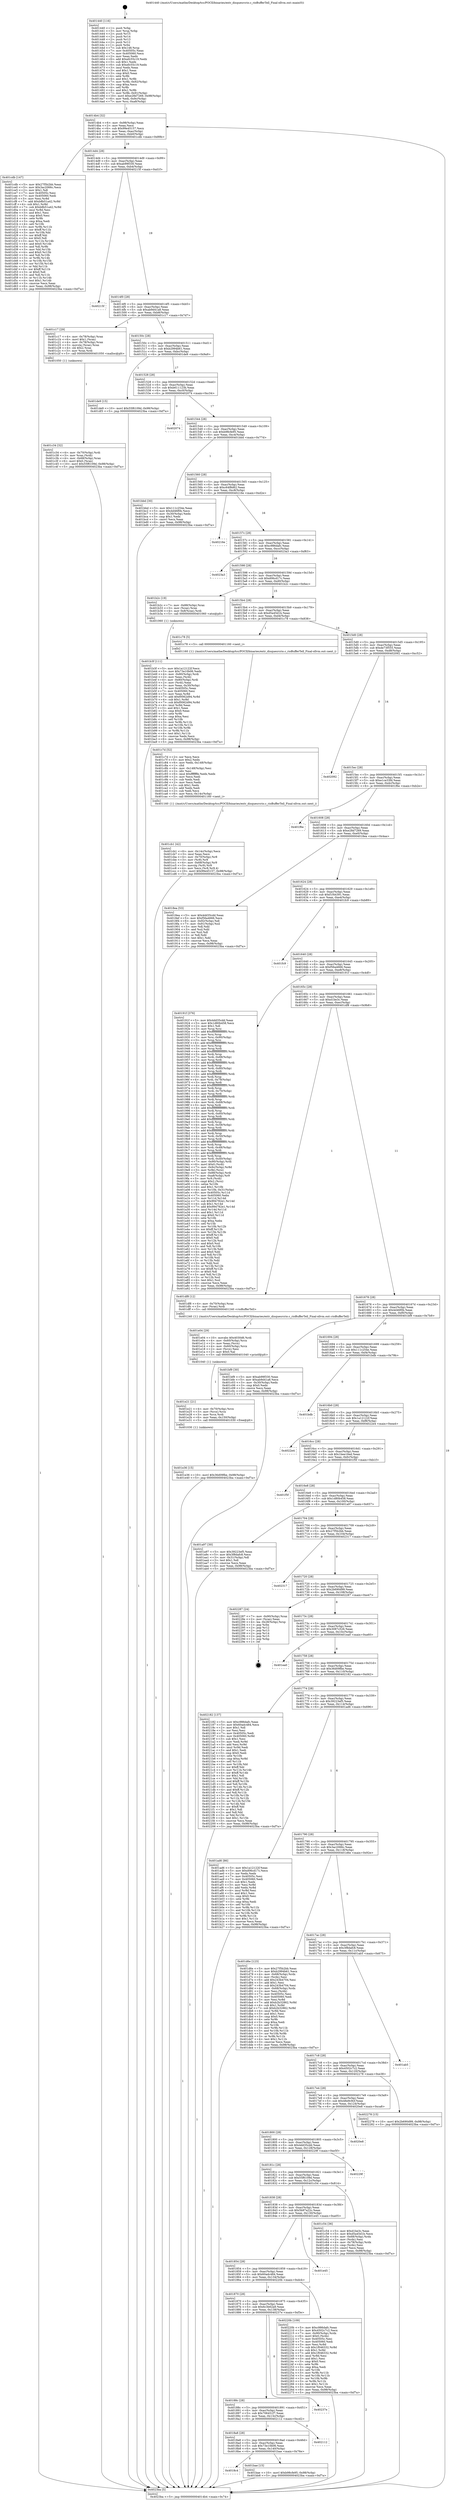 digraph "0x401440" {
  label = "0x401440 (/mnt/c/Users/mathe/Desktop/tcc/POCII/binaries/extr_disquesrcrio.c_rioBufferTell_Final-ollvm.out::main(0))"
  labelloc = "t"
  node[shape=record]

  Entry [label="",width=0.3,height=0.3,shape=circle,fillcolor=black,style=filled]
  "0x4014b4" [label="{
     0x4014b4 [32]\l
     | [instrs]\l
     &nbsp;&nbsp;0x4014b4 \<+6\>: mov -0x98(%rbp),%eax\l
     &nbsp;&nbsp;0x4014ba \<+2\>: mov %eax,%ecx\l
     &nbsp;&nbsp;0x4014bc \<+6\>: sub $0x99e45157,%ecx\l
     &nbsp;&nbsp;0x4014c2 \<+6\>: mov %eax,-0xac(%rbp)\l
     &nbsp;&nbsp;0x4014c8 \<+6\>: mov %ecx,-0xb0(%rbp)\l
     &nbsp;&nbsp;0x4014ce \<+6\>: je 0000000000401cdb \<main+0x89b\>\l
  }"]
  "0x401cdb" [label="{
     0x401cdb [147]\l
     | [instrs]\l
     &nbsp;&nbsp;0x401cdb \<+5\>: mov $0x27f5b2bb,%eax\l
     &nbsp;&nbsp;0x401ce0 \<+5\>: mov $0x3ac2066c,%ecx\l
     &nbsp;&nbsp;0x401ce5 \<+2\>: mov $0x1,%dl\l
     &nbsp;&nbsp;0x401ce7 \<+7\>: mov 0x40505c,%esi\l
     &nbsp;&nbsp;0x401cee \<+7\>: mov 0x405060,%edi\l
     &nbsp;&nbsp;0x401cf5 \<+3\>: mov %esi,%r8d\l
     &nbsp;&nbsp;0x401cf8 \<+7\>: add $0xb8b51a42,%r8d\l
     &nbsp;&nbsp;0x401cff \<+4\>: sub $0x1,%r8d\l
     &nbsp;&nbsp;0x401d03 \<+7\>: sub $0xb8b51a42,%r8d\l
     &nbsp;&nbsp;0x401d0a \<+4\>: imul %r8d,%esi\l
     &nbsp;&nbsp;0x401d0e \<+3\>: and $0x1,%esi\l
     &nbsp;&nbsp;0x401d11 \<+3\>: cmp $0x0,%esi\l
     &nbsp;&nbsp;0x401d14 \<+4\>: sete %r9b\l
     &nbsp;&nbsp;0x401d18 \<+3\>: cmp $0xa,%edi\l
     &nbsp;&nbsp;0x401d1b \<+4\>: setl %r10b\l
     &nbsp;&nbsp;0x401d1f \<+3\>: mov %r9b,%r11b\l
     &nbsp;&nbsp;0x401d22 \<+4\>: xor $0xff,%r11b\l
     &nbsp;&nbsp;0x401d26 \<+3\>: mov %r10b,%bl\l
     &nbsp;&nbsp;0x401d29 \<+3\>: xor $0xff,%bl\l
     &nbsp;&nbsp;0x401d2c \<+3\>: xor $0x0,%dl\l
     &nbsp;&nbsp;0x401d2f \<+3\>: mov %r11b,%r14b\l
     &nbsp;&nbsp;0x401d32 \<+4\>: and $0x0,%r14b\l
     &nbsp;&nbsp;0x401d36 \<+3\>: and %dl,%r9b\l
     &nbsp;&nbsp;0x401d39 \<+3\>: mov %bl,%r15b\l
     &nbsp;&nbsp;0x401d3c \<+4\>: and $0x0,%r15b\l
     &nbsp;&nbsp;0x401d40 \<+3\>: and %dl,%r10b\l
     &nbsp;&nbsp;0x401d43 \<+3\>: or %r9b,%r14b\l
     &nbsp;&nbsp;0x401d46 \<+3\>: or %r10b,%r15b\l
     &nbsp;&nbsp;0x401d49 \<+3\>: xor %r15b,%r14b\l
     &nbsp;&nbsp;0x401d4c \<+3\>: or %bl,%r11b\l
     &nbsp;&nbsp;0x401d4f \<+4\>: xor $0xff,%r11b\l
     &nbsp;&nbsp;0x401d53 \<+3\>: or $0x0,%dl\l
     &nbsp;&nbsp;0x401d56 \<+3\>: and %dl,%r11b\l
     &nbsp;&nbsp;0x401d59 \<+3\>: or %r11b,%r14b\l
     &nbsp;&nbsp;0x401d5c \<+4\>: test $0x1,%r14b\l
     &nbsp;&nbsp;0x401d60 \<+3\>: cmovne %ecx,%eax\l
     &nbsp;&nbsp;0x401d63 \<+6\>: mov %eax,-0x98(%rbp)\l
     &nbsp;&nbsp;0x401d69 \<+5\>: jmp 00000000004023ba \<main+0xf7a\>\l
  }"]
  "0x4014d4" [label="{
     0x4014d4 [28]\l
     | [instrs]\l
     &nbsp;&nbsp;0x4014d4 \<+5\>: jmp 00000000004014d9 \<main+0x99\>\l
     &nbsp;&nbsp;0x4014d9 \<+6\>: mov -0xac(%rbp),%eax\l
     &nbsp;&nbsp;0x4014df \<+5\>: sub $0xab99f330,%eax\l
     &nbsp;&nbsp;0x4014e4 \<+6\>: mov %eax,-0xb4(%rbp)\l
     &nbsp;&nbsp;0x4014ea \<+6\>: je 000000000040215f \<main+0xd1f\>\l
  }"]
  Exit [label="",width=0.3,height=0.3,shape=circle,fillcolor=black,style=filled,peripheries=2]
  "0x40215f" [label="{
     0x40215f\l
  }", style=dashed]
  "0x4014f0" [label="{
     0x4014f0 [28]\l
     | [instrs]\l
     &nbsp;&nbsp;0x4014f0 \<+5\>: jmp 00000000004014f5 \<main+0xb5\>\l
     &nbsp;&nbsp;0x4014f5 \<+6\>: mov -0xac(%rbp),%eax\l
     &nbsp;&nbsp;0x4014fb \<+5\>: sub $0xab9d41a8,%eax\l
     &nbsp;&nbsp;0x401500 \<+6\>: mov %eax,-0xb8(%rbp)\l
     &nbsp;&nbsp;0x401506 \<+6\>: je 0000000000401c17 \<main+0x7d7\>\l
  }"]
  "0x401e36" [label="{
     0x401e36 [15]\l
     | [instrs]\l
     &nbsp;&nbsp;0x401e36 \<+10\>: movl $0x36d09fbe,-0x98(%rbp)\l
     &nbsp;&nbsp;0x401e40 \<+5\>: jmp 00000000004023ba \<main+0xf7a\>\l
  }"]
  "0x401c17" [label="{
     0x401c17 [29]\l
     | [instrs]\l
     &nbsp;&nbsp;0x401c17 \<+4\>: mov -0x78(%rbp),%rax\l
     &nbsp;&nbsp;0x401c1b \<+6\>: movl $0x1,(%rax)\l
     &nbsp;&nbsp;0x401c21 \<+4\>: mov -0x78(%rbp),%rax\l
     &nbsp;&nbsp;0x401c25 \<+3\>: movslq (%rax),%rax\l
     &nbsp;&nbsp;0x401c28 \<+4\>: shl $0x2,%rax\l
     &nbsp;&nbsp;0x401c2c \<+3\>: mov %rax,%rdi\l
     &nbsp;&nbsp;0x401c2f \<+5\>: call 0000000000401050 \<malloc@plt\>\l
     | [calls]\l
     &nbsp;&nbsp;0x401050 \{1\} (unknown)\l
  }"]
  "0x40150c" [label="{
     0x40150c [28]\l
     | [instrs]\l
     &nbsp;&nbsp;0x40150c \<+5\>: jmp 0000000000401511 \<main+0xd1\>\l
     &nbsp;&nbsp;0x401511 \<+6\>: mov -0xac(%rbp),%eax\l
     &nbsp;&nbsp;0x401517 \<+5\>: sub $0xb2994b61,%eax\l
     &nbsp;&nbsp;0x40151c \<+6\>: mov %eax,-0xbc(%rbp)\l
     &nbsp;&nbsp;0x401522 \<+6\>: je 0000000000401de9 \<main+0x9a9\>\l
  }"]
  "0x401e21" [label="{
     0x401e21 [21]\l
     | [instrs]\l
     &nbsp;&nbsp;0x401e21 \<+4\>: mov -0x70(%rbp),%rcx\l
     &nbsp;&nbsp;0x401e25 \<+3\>: mov (%rcx),%rcx\l
     &nbsp;&nbsp;0x401e28 \<+3\>: mov %rcx,%rdi\l
     &nbsp;&nbsp;0x401e2b \<+6\>: mov %eax,-0x150(%rbp)\l
     &nbsp;&nbsp;0x401e31 \<+5\>: call 0000000000401030 \<free@plt\>\l
     | [calls]\l
     &nbsp;&nbsp;0x401030 \{1\} (unknown)\l
  }"]
  "0x401de9" [label="{
     0x401de9 [15]\l
     | [instrs]\l
     &nbsp;&nbsp;0x401de9 \<+10\>: movl $0x55f6109d,-0x98(%rbp)\l
     &nbsp;&nbsp;0x401df3 \<+5\>: jmp 00000000004023ba \<main+0xf7a\>\l
  }"]
  "0x401528" [label="{
     0x401528 [28]\l
     | [instrs]\l
     &nbsp;&nbsp;0x401528 \<+5\>: jmp 000000000040152d \<main+0xed\>\l
     &nbsp;&nbsp;0x40152d \<+6\>: mov -0xac(%rbp),%eax\l
     &nbsp;&nbsp;0x401533 \<+5\>: sub $0xb611123b,%eax\l
     &nbsp;&nbsp;0x401538 \<+6\>: mov %eax,-0xc0(%rbp)\l
     &nbsp;&nbsp;0x40153e \<+6\>: je 0000000000402074 \<main+0xc34\>\l
  }"]
  "0x401e04" [label="{
     0x401e04 [29]\l
     | [instrs]\l
     &nbsp;&nbsp;0x401e04 \<+10\>: movabs $0x4030d6,%rdi\l
     &nbsp;&nbsp;0x401e0e \<+4\>: mov -0x60(%rbp),%rcx\l
     &nbsp;&nbsp;0x401e12 \<+2\>: mov %eax,(%rcx)\l
     &nbsp;&nbsp;0x401e14 \<+4\>: mov -0x60(%rbp),%rcx\l
     &nbsp;&nbsp;0x401e18 \<+2\>: mov (%rcx),%esi\l
     &nbsp;&nbsp;0x401e1a \<+2\>: mov $0x0,%al\l
     &nbsp;&nbsp;0x401e1c \<+5\>: call 0000000000401040 \<printf@plt\>\l
     | [calls]\l
     &nbsp;&nbsp;0x401040 \{1\} (unknown)\l
  }"]
  "0x402074" [label="{
     0x402074\l
  }", style=dashed]
  "0x401544" [label="{
     0x401544 [28]\l
     | [instrs]\l
     &nbsp;&nbsp;0x401544 \<+5\>: jmp 0000000000401549 \<main+0x109\>\l
     &nbsp;&nbsp;0x401549 \<+6\>: mov -0xac(%rbp),%eax\l
     &nbsp;&nbsp;0x40154f \<+5\>: sub $0xb98cfe95,%eax\l
     &nbsp;&nbsp;0x401554 \<+6\>: mov %eax,-0xc4(%rbp)\l
     &nbsp;&nbsp;0x40155a \<+6\>: je 0000000000401bbd \<main+0x77d\>\l
  }"]
  "0x401cb1" [label="{
     0x401cb1 [42]\l
     | [instrs]\l
     &nbsp;&nbsp;0x401cb1 \<+6\>: mov -0x14c(%rbp),%ecx\l
     &nbsp;&nbsp;0x401cb7 \<+3\>: imul %eax,%ecx\l
     &nbsp;&nbsp;0x401cba \<+4\>: mov -0x70(%rbp),%r8\l
     &nbsp;&nbsp;0x401cbe \<+3\>: mov (%r8),%r8\l
     &nbsp;&nbsp;0x401cc1 \<+4\>: mov -0x68(%rbp),%r9\l
     &nbsp;&nbsp;0x401cc5 \<+3\>: movslq (%r9),%r9\l
     &nbsp;&nbsp;0x401cc8 \<+4\>: mov %ecx,(%r8,%r9,4)\l
     &nbsp;&nbsp;0x401ccc \<+10\>: movl $0x99e45157,-0x98(%rbp)\l
     &nbsp;&nbsp;0x401cd6 \<+5\>: jmp 00000000004023ba \<main+0xf7a\>\l
  }"]
  "0x401bbd" [label="{
     0x401bbd [30]\l
     | [instrs]\l
     &nbsp;&nbsp;0x401bbd \<+5\>: mov $0x111c254e,%eax\l
     &nbsp;&nbsp;0x401bc2 \<+5\>: mov $0x4d46f0b,%ecx\l
     &nbsp;&nbsp;0x401bc7 \<+3\>: mov -0x30(%rbp),%edx\l
     &nbsp;&nbsp;0x401bca \<+3\>: cmp $0x1,%edx\l
     &nbsp;&nbsp;0x401bcd \<+3\>: cmovl %ecx,%eax\l
     &nbsp;&nbsp;0x401bd0 \<+6\>: mov %eax,-0x98(%rbp)\l
     &nbsp;&nbsp;0x401bd6 \<+5\>: jmp 00000000004023ba \<main+0xf7a\>\l
  }"]
  "0x401560" [label="{
     0x401560 [28]\l
     | [instrs]\l
     &nbsp;&nbsp;0x401560 \<+5\>: jmp 0000000000401565 \<main+0x125\>\l
     &nbsp;&nbsp;0x401565 \<+6\>: mov -0xac(%rbp),%eax\l
     &nbsp;&nbsp;0x40156b \<+5\>: sub $0xc64f8d62,%eax\l
     &nbsp;&nbsp;0x401570 \<+6\>: mov %eax,-0xc8(%rbp)\l
     &nbsp;&nbsp;0x401576 \<+6\>: je 000000000040216e \<main+0xd2e\>\l
  }"]
  "0x401c7d" [label="{
     0x401c7d [52]\l
     | [instrs]\l
     &nbsp;&nbsp;0x401c7d \<+2\>: xor %ecx,%ecx\l
     &nbsp;&nbsp;0x401c7f \<+5\>: mov $0x2,%edx\l
     &nbsp;&nbsp;0x401c84 \<+6\>: mov %edx,-0x148(%rbp)\l
     &nbsp;&nbsp;0x401c8a \<+1\>: cltd\l
     &nbsp;&nbsp;0x401c8b \<+6\>: mov -0x148(%rbp),%esi\l
     &nbsp;&nbsp;0x401c91 \<+2\>: idiv %esi\l
     &nbsp;&nbsp;0x401c93 \<+6\>: imul $0xfffffffe,%edx,%edx\l
     &nbsp;&nbsp;0x401c99 \<+2\>: mov %ecx,%edi\l
     &nbsp;&nbsp;0x401c9b \<+2\>: sub %edx,%edi\l
     &nbsp;&nbsp;0x401c9d \<+2\>: mov %ecx,%edx\l
     &nbsp;&nbsp;0x401c9f \<+3\>: sub $0x1,%edx\l
     &nbsp;&nbsp;0x401ca2 \<+2\>: add %edx,%edi\l
     &nbsp;&nbsp;0x401ca4 \<+2\>: sub %edi,%ecx\l
     &nbsp;&nbsp;0x401ca6 \<+6\>: mov %ecx,-0x14c(%rbp)\l
     &nbsp;&nbsp;0x401cac \<+5\>: call 0000000000401160 \<next_i\>\l
     | [calls]\l
     &nbsp;&nbsp;0x401160 \{1\} (/mnt/c/Users/mathe/Desktop/tcc/POCII/binaries/extr_disquesrcrio.c_rioBufferTell_Final-ollvm.out::next_i)\l
  }"]
  "0x40216e" [label="{
     0x40216e\l
  }", style=dashed]
  "0x40157c" [label="{
     0x40157c [28]\l
     | [instrs]\l
     &nbsp;&nbsp;0x40157c \<+5\>: jmp 0000000000401581 \<main+0x141\>\l
     &nbsp;&nbsp;0x401581 \<+6\>: mov -0xac(%rbp),%eax\l
     &nbsp;&nbsp;0x401587 \<+5\>: sub $0xc986dafc,%eax\l
     &nbsp;&nbsp;0x40158c \<+6\>: mov %eax,-0xcc(%rbp)\l
     &nbsp;&nbsp;0x401592 \<+6\>: je 00000000004023a3 \<main+0xf63\>\l
  }"]
  "0x401c34" [label="{
     0x401c34 [32]\l
     | [instrs]\l
     &nbsp;&nbsp;0x401c34 \<+4\>: mov -0x70(%rbp),%rdi\l
     &nbsp;&nbsp;0x401c38 \<+3\>: mov %rax,(%rdi)\l
     &nbsp;&nbsp;0x401c3b \<+4\>: mov -0x68(%rbp),%rax\l
     &nbsp;&nbsp;0x401c3f \<+6\>: movl $0x0,(%rax)\l
     &nbsp;&nbsp;0x401c45 \<+10\>: movl $0x55f6109d,-0x98(%rbp)\l
     &nbsp;&nbsp;0x401c4f \<+5\>: jmp 00000000004023ba \<main+0xf7a\>\l
  }"]
  "0x4023a3" [label="{
     0x4023a3\l
  }", style=dashed]
  "0x401598" [label="{
     0x401598 [28]\l
     | [instrs]\l
     &nbsp;&nbsp;0x401598 \<+5\>: jmp 000000000040159d \<main+0x15d\>\l
     &nbsp;&nbsp;0x40159d \<+6\>: mov -0xac(%rbp),%eax\l
     &nbsp;&nbsp;0x4015a3 \<+5\>: sub $0xd06cd17c,%eax\l
     &nbsp;&nbsp;0x4015a8 \<+6\>: mov %eax,-0xd0(%rbp)\l
     &nbsp;&nbsp;0x4015ae \<+6\>: je 0000000000401b2c \<main+0x6ec\>\l
  }"]
  "0x4018c4" [label="{
     0x4018c4\l
  }", style=dashed]
  "0x401b2c" [label="{
     0x401b2c [19]\l
     | [instrs]\l
     &nbsp;&nbsp;0x401b2c \<+7\>: mov -0x88(%rbp),%rax\l
     &nbsp;&nbsp;0x401b33 \<+3\>: mov (%rax),%rax\l
     &nbsp;&nbsp;0x401b36 \<+4\>: mov 0x8(%rax),%rdi\l
     &nbsp;&nbsp;0x401b3a \<+5\>: call 0000000000401060 \<atoi@plt\>\l
     | [calls]\l
     &nbsp;&nbsp;0x401060 \{1\} (unknown)\l
  }"]
  "0x4015b4" [label="{
     0x4015b4 [28]\l
     | [instrs]\l
     &nbsp;&nbsp;0x4015b4 \<+5\>: jmp 00000000004015b9 \<main+0x179\>\l
     &nbsp;&nbsp;0x4015b9 \<+6\>: mov -0xac(%rbp),%eax\l
     &nbsp;&nbsp;0x4015bf \<+5\>: sub $0xd5a45d1b,%eax\l
     &nbsp;&nbsp;0x4015c4 \<+6\>: mov %eax,-0xd4(%rbp)\l
     &nbsp;&nbsp;0x4015ca \<+6\>: je 0000000000401c78 \<main+0x838\>\l
  }"]
  "0x401bae" [label="{
     0x401bae [15]\l
     | [instrs]\l
     &nbsp;&nbsp;0x401bae \<+10\>: movl $0xb98cfe95,-0x98(%rbp)\l
     &nbsp;&nbsp;0x401bb8 \<+5\>: jmp 00000000004023ba \<main+0xf7a\>\l
  }"]
  "0x401c78" [label="{
     0x401c78 [5]\l
     | [instrs]\l
     &nbsp;&nbsp;0x401c78 \<+5\>: call 0000000000401160 \<next_i\>\l
     | [calls]\l
     &nbsp;&nbsp;0x401160 \{1\} (/mnt/c/Users/mathe/Desktop/tcc/POCII/binaries/extr_disquesrcrio.c_rioBufferTell_Final-ollvm.out::next_i)\l
  }"]
  "0x4015d0" [label="{
     0x4015d0 [28]\l
     | [instrs]\l
     &nbsp;&nbsp;0x4015d0 \<+5\>: jmp 00000000004015d5 \<main+0x195\>\l
     &nbsp;&nbsp;0x4015d5 \<+6\>: mov -0xac(%rbp),%eax\l
     &nbsp;&nbsp;0x4015db \<+5\>: sub $0xde73f555,%eax\l
     &nbsp;&nbsp;0x4015e0 \<+6\>: mov %eax,-0xd8(%rbp)\l
     &nbsp;&nbsp;0x4015e6 \<+6\>: je 0000000000402092 \<main+0xc52\>\l
  }"]
  "0x4018a8" [label="{
     0x4018a8 [28]\l
     | [instrs]\l
     &nbsp;&nbsp;0x4018a8 \<+5\>: jmp 00000000004018ad \<main+0x46d\>\l
     &nbsp;&nbsp;0x4018ad \<+6\>: mov -0xac(%rbp),%eax\l
     &nbsp;&nbsp;0x4018b3 \<+5\>: sub $0x73e10b06,%eax\l
     &nbsp;&nbsp;0x4018b8 \<+6\>: mov %eax,-0x140(%rbp)\l
     &nbsp;&nbsp;0x4018be \<+6\>: je 0000000000401bae \<main+0x76e\>\l
  }"]
  "0x402092" [label="{
     0x402092\l
  }", style=dashed]
  "0x4015ec" [label="{
     0x4015ec [28]\l
     | [instrs]\l
     &nbsp;&nbsp;0x4015ec \<+5\>: jmp 00000000004015f1 \<main+0x1b1\>\l
     &nbsp;&nbsp;0x4015f1 \<+6\>: mov -0xac(%rbp),%eax\l
     &nbsp;&nbsp;0x4015f7 \<+5\>: sub $0xe1ce33fd,%eax\l
     &nbsp;&nbsp;0x4015fc \<+6\>: mov %eax,-0xdc(%rbp)\l
     &nbsp;&nbsp;0x401602 \<+6\>: je 0000000000401f6e \<main+0xb2e\>\l
  }"]
  "0x402112" [label="{
     0x402112\l
  }", style=dashed]
  "0x401f6e" [label="{
     0x401f6e\l
  }", style=dashed]
  "0x401608" [label="{
     0x401608 [28]\l
     | [instrs]\l
     &nbsp;&nbsp;0x401608 \<+5\>: jmp 000000000040160d \<main+0x1cd\>\l
     &nbsp;&nbsp;0x40160d \<+6\>: mov -0xac(%rbp),%eax\l
     &nbsp;&nbsp;0x401613 \<+5\>: sub $0xe28d7269,%eax\l
     &nbsp;&nbsp;0x401618 \<+6\>: mov %eax,-0xe0(%rbp)\l
     &nbsp;&nbsp;0x40161e \<+6\>: je 00000000004018ea \<main+0x4aa\>\l
  }"]
  "0x40188c" [label="{
     0x40188c [28]\l
     | [instrs]\l
     &nbsp;&nbsp;0x40188c \<+5\>: jmp 0000000000401891 \<main+0x451\>\l
     &nbsp;&nbsp;0x401891 \<+6\>: mov -0xac(%rbp),%eax\l
     &nbsp;&nbsp;0x401897 \<+5\>: sub $0x706451f7,%eax\l
     &nbsp;&nbsp;0x40189c \<+6\>: mov %eax,-0x13c(%rbp)\l
     &nbsp;&nbsp;0x4018a2 \<+6\>: je 0000000000402112 \<main+0xcd2\>\l
  }"]
  "0x4018ea" [label="{
     0x4018ea [53]\l
     | [instrs]\l
     &nbsp;&nbsp;0x4018ea \<+5\>: mov $0x4dd35cdd,%eax\l
     &nbsp;&nbsp;0x4018ef \<+5\>: mov $0xf56a4666,%ecx\l
     &nbsp;&nbsp;0x4018f4 \<+6\>: mov -0x92(%rbp),%dl\l
     &nbsp;&nbsp;0x4018fa \<+7\>: mov -0x91(%rbp),%sil\l
     &nbsp;&nbsp;0x401901 \<+3\>: mov %dl,%dil\l
     &nbsp;&nbsp;0x401904 \<+3\>: and %sil,%dil\l
     &nbsp;&nbsp;0x401907 \<+3\>: xor %sil,%dl\l
     &nbsp;&nbsp;0x40190a \<+3\>: or %dl,%dil\l
     &nbsp;&nbsp;0x40190d \<+4\>: test $0x1,%dil\l
     &nbsp;&nbsp;0x401911 \<+3\>: cmovne %ecx,%eax\l
     &nbsp;&nbsp;0x401914 \<+6\>: mov %eax,-0x98(%rbp)\l
     &nbsp;&nbsp;0x40191a \<+5\>: jmp 00000000004023ba \<main+0xf7a\>\l
  }"]
  "0x401624" [label="{
     0x401624 [28]\l
     | [instrs]\l
     &nbsp;&nbsp;0x401624 \<+5\>: jmp 0000000000401629 \<main+0x1e9\>\l
     &nbsp;&nbsp;0x401629 \<+6\>: mov -0xac(%rbp),%eax\l
     &nbsp;&nbsp;0x40162f \<+5\>: sub $0xf1f44391,%eax\l
     &nbsp;&nbsp;0x401634 \<+6\>: mov %eax,-0xe4(%rbp)\l
     &nbsp;&nbsp;0x40163a \<+6\>: je 0000000000401fc9 \<main+0xb89\>\l
  }"]
  "0x4023ba" [label="{
     0x4023ba [5]\l
     | [instrs]\l
     &nbsp;&nbsp;0x4023ba \<+5\>: jmp 00000000004014b4 \<main+0x74\>\l
  }"]
  "0x401440" [label="{
     0x401440 [116]\l
     | [instrs]\l
     &nbsp;&nbsp;0x401440 \<+1\>: push %rbp\l
     &nbsp;&nbsp;0x401441 \<+3\>: mov %rsp,%rbp\l
     &nbsp;&nbsp;0x401444 \<+2\>: push %r15\l
     &nbsp;&nbsp;0x401446 \<+2\>: push %r14\l
     &nbsp;&nbsp;0x401448 \<+2\>: push %r13\l
     &nbsp;&nbsp;0x40144a \<+2\>: push %r12\l
     &nbsp;&nbsp;0x40144c \<+1\>: push %rbx\l
     &nbsp;&nbsp;0x40144d \<+7\>: sub $0x148,%rsp\l
     &nbsp;&nbsp;0x401454 \<+7\>: mov 0x40505c,%eax\l
     &nbsp;&nbsp;0x40145b \<+7\>: mov 0x405060,%ecx\l
     &nbsp;&nbsp;0x401462 \<+2\>: mov %eax,%edx\l
     &nbsp;&nbsp;0x401464 \<+6\>: add $0xefc55c19,%edx\l
     &nbsp;&nbsp;0x40146a \<+3\>: sub $0x1,%edx\l
     &nbsp;&nbsp;0x40146d \<+6\>: sub $0xefc55c19,%edx\l
     &nbsp;&nbsp;0x401473 \<+3\>: imul %edx,%eax\l
     &nbsp;&nbsp;0x401476 \<+3\>: and $0x1,%eax\l
     &nbsp;&nbsp;0x401479 \<+3\>: cmp $0x0,%eax\l
     &nbsp;&nbsp;0x40147c \<+4\>: sete %r8b\l
     &nbsp;&nbsp;0x401480 \<+4\>: and $0x1,%r8b\l
     &nbsp;&nbsp;0x401484 \<+7\>: mov %r8b,-0x92(%rbp)\l
     &nbsp;&nbsp;0x40148b \<+3\>: cmp $0xa,%ecx\l
     &nbsp;&nbsp;0x40148e \<+4\>: setl %r8b\l
     &nbsp;&nbsp;0x401492 \<+4\>: and $0x1,%r8b\l
     &nbsp;&nbsp;0x401496 \<+7\>: mov %r8b,-0x91(%rbp)\l
     &nbsp;&nbsp;0x40149d \<+10\>: movl $0xe28d7269,-0x98(%rbp)\l
     &nbsp;&nbsp;0x4014a7 \<+6\>: mov %edi,-0x9c(%rbp)\l
     &nbsp;&nbsp;0x4014ad \<+7\>: mov %rsi,-0xa8(%rbp)\l
  }"]
  "0x40237e" [label="{
     0x40237e\l
  }", style=dashed]
  "0x401fc9" [label="{
     0x401fc9\l
  }", style=dashed]
  "0x401640" [label="{
     0x401640 [28]\l
     | [instrs]\l
     &nbsp;&nbsp;0x401640 \<+5\>: jmp 0000000000401645 \<main+0x205\>\l
     &nbsp;&nbsp;0x401645 \<+6\>: mov -0xac(%rbp),%eax\l
     &nbsp;&nbsp;0x40164b \<+5\>: sub $0xf56a4666,%eax\l
     &nbsp;&nbsp;0x401650 \<+6\>: mov %eax,-0xe8(%rbp)\l
     &nbsp;&nbsp;0x401656 \<+6\>: je 000000000040191f \<main+0x4df\>\l
  }"]
  "0x401870" [label="{
     0x401870 [28]\l
     | [instrs]\l
     &nbsp;&nbsp;0x401870 \<+5\>: jmp 0000000000401875 \<main+0x435\>\l
     &nbsp;&nbsp;0x401875 \<+6\>: mov -0xac(%rbp),%eax\l
     &nbsp;&nbsp;0x40187b \<+5\>: sub $0x6c3b62a9,%eax\l
     &nbsp;&nbsp;0x401880 \<+6\>: mov %eax,-0x138(%rbp)\l
     &nbsp;&nbsp;0x401886 \<+6\>: je 000000000040237e \<main+0xf3e\>\l
  }"]
  "0x40191f" [label="{
     0x40191f [376]\l
     | [instrs]\l
     &nbsp;&nbsp;0x40191f \<+5\>: mov $0x4dd35cdd,%eax\l
     &nbsp;&nbsp;0x401924 \<+5\>: mov $0x1d80b458,%ecx\l
     &nbsp;&nbsp;0x401929 \<+2\>: mov $0x1,%dl\l
     &nbsp;&nbsp;0x40192b \<+3\>: mov %rsp,%rsi\l
     &nbsp;&nbsp;0x40192e \<+4\>: add $0xfffffffffffffff0,%rsi\l
     &nbsp;&nbsp;0x401932 \<+3\>: mov %rsi,%rsp\l
     &nbsp;&nbsp;0x401935 \<+7\>: mov %rsi,-0x90(%rbp)\l
     &nbsp;&nbsp;0x40193c \<+3\>: mov %rsp,%rsi\l
     &nbsp;&nbsp;0x40193f \<+4\>: add $0xfffffffffffffff0,%rsi\l
     &nbsp;&nbsp;0x401943 \<+3\>: mov %rsi,%rsp\l
     &nbsp;&nbsp;0x401946 \<+3\>: mov %rsp,%rdi\l
     &nbsp;&nbsp;0x401949 \<+4\>: add $0xfffffffffffffff0,%rdi\l
     &nbsp;&nbsp;0x40194d \<+3\>: mov %rdi,%rsp\l
     &nbsp;&nbsp;0x401950 \<+7\>: mov %rdi,-0x88(%rbp)\l
     &nbsp;&nbsp;0x401957 \<+3\>: mov %rsp,%rdi\l
     &nbsp;&nbsp;0x40195a \<+4\>: add $0xfffffffffffffff0,%rdi\l
     &nbsp;&nbsp;0x40195e \<+3\>: mov %rdi,%rsp\l
     &nbsp;&nbsp;0x401961 \<+4\>: mov %rdi,-0x80(%rbp)\l
     &nbsp;&nbsp;0x401965 \<+3\>: mov %rsp,%rdi\l
     &nbsp;&nbsp;0x401968 \<+4\>: add $0xfffffffffffffff0,%rdi\l
     &nbsp;&nbsp;0x40196c \<+3\>: mov %rdi,%rsp\l
     &nbsp;&nbsp;0x40196f \<+4\>: mov %rdi,-0x78(%rbp)\l
     &nbsp;&nbsp;0x401973 \<+3\>: mov %rsp,%rdi\l
     &nbsp;&nbsp;0x401976 \<+4\>: add $0xfffffffffffffff0,%rdi\l
     &nbsp;&nbsp;0x40197a \<+3\>: mov %rdi,%rsp\l
     &nbsp;&nbsp;0x40197d \<+4\>: mov %rdi,-0x70(%rbp)\l
     &nbsp;&nbsp;0x401981 \<+3\>: mov %rsp,%rdi\l
     &nbsp;&nbsp;0x401984 \<+4\>: add $0xfffffffffffffff0,%rdi\l
     &nbsp;&nbsp;0x401988 \<+3\>: mov %rdi,%rsp\l
     &nbsp;&nbsp;0x40198b \<+4\>: mov %rdi,-0x68(%rbp)\l
     &nbsp;&nbsp;0x40198f \<+3\>: mov %rsp,%rdi\l
     &nbsp;&nbsp;0x401992 \<+4\>: add $0xfffffffffffffff0,%rdi\l
     &nbsp;&nbsp;0x401996 \<+3\>: mov %rdi,%rsp\l
     &nbsp;&nbsp;0x401999 \<+4\>: mov %rdi,-0x60(%rbp)\l
     &nbsp;&nbsp;0x40199d \<+3\>: mov %rsp,%rdi\l
     &nbsp;&nbsp;0x4019a0 \<+4\>: add $0xfffffffffffffff0,%rdi\l
     &nbsp;&nbsp;0x4019a4 \<+3\>: mov %rdi,%rsp\l
     &nbsp;&nbsp;0x4019a7 \<+4\>: mov %rdi,-0x58(%rbp)\l
     &nbsp;&nbsp;0x4019ab \<+3\>: mov %rsp,%rdi\l
     &nbsp;&nbsp;0x4019ae \<+4\>: add $0xfffffffffffffff0,%rdi\l
     &nbsp;&nbsp;0x4019b2 \<+3\>: mov %rdi,%rsp\l
     &nbsp;&nbsp;0x4019b5 \<+4\>: mov %rdi,-0x50(%rbp)\l
     &nbsp;&nbsp;0x4019b9 \<+3\>: mov %rsp,%rdi\l
     &nbsp;&nbsp;0x4019bc \<+4\>: add $0xfffffffffffffff0,%rdi\l
     &nbsp;&nbsp;0x4019c0 \<+3\>: mov %rdi,%rsp\l
     &nbsp;&nbsp;0x4019c3 \<+4\>: mov %rdi,-0x48(%rbp)\l
     &nbsp;&nbsp;0x4019c7 \<+3\>: mov %rsp,%rdi\l
     &nbsp;&nbsp;0x4019ca \<+4\>: add $0xfffffffffffffff0,%rdi\l
     &nbsp;&nbsp;0x4019ce \<+3\>: mov %rdi,%rsp\l
     &nbsp;&nbsp;0x4019d1 \<+4\>: mov %rdi,-0x40(%rbp)\l
     &nbsp;&nbsp;0x4019d5 \<+7\>: mov -0x90(%rbp),%rdi\l
     &nbsp;&nbsp;0x4019dc \<+6\>: movl $0x0,(%rdi)\l
     &nbsp;&nbsp;0x4019e2 \<+7\>: mov -0x9c(%rbp),%r8d\l
     &nbsp;&nbsp;0x4019e9 \<+3\>: mov %r8d,(%rsi)\l
     &nbsp;&nbsp;0x4019ec \<+7\>: mov -0x88(%rbp),%rdi\l
     &nbsp;&nbsp;0x4019f3 \<+7\>: mov -0xa8(%rbp),%r9\l
     &nbsp;&nbsp;0x4019fa \<+3\>: mov %r9,(%rdi)\l
     &nbsp;&nbsp;0x4019fd \<+3\>: cmpl $0x2,(%rsi)\l
     &nbsp;&nbsp;0x401a00 \<+4\>: setne %r10b\l
     &nbsp;&nbsp;0x401a04 \<+4\>: and $0x1,%r10b\l
     &nbsp;&nbsp;0x401a08 \<+4\>: mov %r10b,-0x31(%rbp)\l
     &nbsp;&nbsp;0x401a0c \<+8\>: mov 0x40505c,%r11d\l
     &nbsp;&nbsp;0x401a14 \<+7\>: mov 0x405060,%ebx\l
     &nbsp;&nbsp;0x401a1b \<+3\>: mov %r11d,%r14d\l
     &nbsp;&nbsp;0x401a1e \<+7\>: sub $0x994782e1,%r14d\l
     &nbsp;&nbsp;0x401a25 \<+4\>: sub $0x1,%r14d\l
     &nbsp;&nbsp;0x401a29 \<+7\>: add $0x994782e1,%r14d\l
     &nbsp;&nbsp;0x401a30 \<+4\>: imul %r14d,%r11d\l
     &nbsp;&nbsp;0x401a34 \<+4\>: and $0x1,%r11d\l
     &nbsp;&nbsp;0x401a38 \<+4\>: cmp $0x0,%r11d\l
     &nbsp;&nbsp;0x401a3c \<+4\>: sete %r10b\l
     &nbsp;&nbsp;0x401a40 \<+3\>: cmp $0xa,%ebx\l
     &nbsp;&nbsp;0x401a43 \<+4\>: setl %r15b\l
     &nbsp;&nbsp;0x401a47 \<+3\>: mov %r10b,%r12b\l
     &nbsp;&nbsp;0x401a4a \<+4\>: xor $0xff,%r12b\l
     &nbsp;&nbsp;0x401a4e \<+3\>: mov %r15b,%r13b\l
     &nbsp;&nbsp;0x401a51 \<+4\>: xor $0xff,%r13b\l
     &nbsp;&nbsp;0x401a55 \<+3\>: xor $0x0,%dl\l
     &nbsp;&nbsp;0x401a58 \<+3\>: mov %r12b,%sil\l
     &nbsp;&nbsp;0x401a5b \<+4\>: and $0x0,%sil\l
     &nbsp;&nbsp;0x401a5f \<+3\>: and %dl,%r10b\l
     &nbsp;&nbsp;0x401a62 \<+3\>: mov %r13b,%dil\l
     &nbsp;&nbsp;0x401a65 \<+4\>: and $0x0,%dil\l
     &nbsp;&nbsp;0x401a69 \<+3\>: and %dl,%r15b\l
     &nbsp;&nbsp;0x401a6c \<+3\>: or %r10b,%sil\l
     &nbsp;&nbsp;0x401a6f \<+3\>: or %r15b,%dil\l
     &nbsp;&nbsp;0x401a72 \<+3\>: xor %dil,%sil\l
     &nbsp;&nbsp;0x401a75 \<+3\>: or %r13b,%r12b\l
     &nbsp;&nbsp;0x401a78 \<+4\>: xor $0xff,%r12b\l
     &nbsp;&nbsp;0x401a7c \<+3\>: or $0x0,%dl\l
     &nbsp;&nbsp;0x401a7f \<+3\>: and %dl,%r12b\l
     &nbsp;&nbsp;0x401a82 \<+3\>: or %r12b,%sil\l
     &nbsp;&nbsp;0x401a85 \<+4\>: test $0x1,%sil\l
     &nbsp;&nbsp;0x401a89 \<+3\>: cmovne %ecx,%eax\l
     &nbsp;&nbsp;0x401a8c \<+6\>: mov %eax,-0x98(%rbp)\l
     &nbsp;&nbsp;0x401a92 \<+5\>: jmp 00000000004023ba \<main+0xf7a\>\l
  }"]
  "0x40165c" [label="{
     0x40165c [28]\l
     | [instrs]\l
     &nbsp;&nbsp;0x40165c \<+5\>: jmp 0000000000401661 \<main+0x221\>\l
     &nbsp;&nbsp;0x401661 \<+6\>: mov -0xac(%rbp),%eax\l
     &nbsp;&nbsp;0x401667 \<+5\>: sub $0xd1be3c,%eax\l
     &nbsp;&nbsp;0x40166c \<+6\>: mov %eax,-0xec(%rbp)\l
     &nbsp;&nbsp;0x401672 \<+6\>: je 0000000000401df8 \<main+0x9b8\>\l
  }"]
  "0x40220b" [label="{
     0x40220b [109]\l
     | [instrs]\l
     &nbsp;&nbsp;0x40220b \<+5\>: mov $0xc986dafc,%eax\l
     &nbsp;&nbsp;0x402210 \<+5\>: mov $0x4502c7c2,%ecx\l
     &nbsp;&nbsp;0x402215 \<+7\>: mov -0x90(%rbp),%rdx\l
     &nbsp;&nbsp;0x40221c \<+6\>: movl $0x0,(%rdx)\l
     &nbsp;&nbsp;0x402222 \<+7\>: mov 0x40505c,%esi\l
     &nbsp;&nbsp;0x402229 \<+7\>: mov 0x405060,%edi\l
     &nbsp;&nbsp;0x402230 \<+3\>: mov %esi,%r8d\l
     &nbsp;&nbsp;0x402233 \<+7\>: sub $0x1f046332,%r8d\l
     &nbsp;&nbsp;0x40223a \<+4\>: sub $0x1,%r8d\l
     &nbsp;&nbsp;0x40223e \<+7\>: add $0x1f046332,%r8d\l
     &nbsp;&nbsp;0x402245 \<+4\>: imul %r8d,%esi\l
     &nbsp;&nbsp;0x402249 \<+3\>: and $0x1,%esi\l
     &nbsp;&nbsp;0x40224c \<+3\>: cmp $0x0,%esi\l
     &nbsp;&nbsp;0x40224f \<+4\>: sete %r9b\l
     &nbsp;&nbsp;0x402253 \<+3\>: cmp $0xa,%edi\l
     &nbsp;&nbsp;0x402256 \<+4\>: setl %r10b\l
     &nbsp;&nbsp;0x40225a \<+3\>: mov %r9b,%r11b\l
     &nbsp;&nbsp;0x40225d \<+3\>: and %r10b,%r11b\l
     &nbsp;&nbsp;0x402260 \<+3\>: xor %r10b,%r9b\l
     &nbsp;&nbsp;0x402263 \<+3\>: or %r9b,%r11b\l
     &nbsp;&nbsp;0x402266 \<+4\>: test $0x1,%r11b\l
     &nbsp;&nbsp;0x40226a \<+3\>: cmovne %ecx,%eax\l
     &nbsp;&nbsp;0x40226d \<+6\>: mov %eax,-0x98(%rbp)\l
     &nbsp;&nbsp;0x402273 \<+5\>: jmp 00000000004023ba \<main+0xf7a\>\l
  }"]
  "0x401854" [label="{
     0x401854 [28]\l
     | [instrs]\l
     &nbsp;&nbsp;0x401854 \<+5\>: jmp 0000000000401859 \<main+0x419\>\l
     &nbsp;&nbsp;0x401859 \<+6\>: mov -0xac(%rbp),%eax\l
     &nbsp;&nbsp;0x40185f \<+5\>: sub $0x60adc484,%eax\l
     &nbsp;&nbsp;0x401864 \<+6\>: mov %eax,-0x134(%rbp)\l
     &nbsp;&nbsp;0x40186a \<+6\>: je 000000000040220b \<main+0xdcb\>\l
  }"]
  "0x401df8" [label="{
     0x401df8 [12]\l
     | [instrs]\l
     &nbsp;&nbsp;0x401df8 \<+4\>: mov -0x70(%rbp),%rax\l
     &nbsp;&nbsp;0x401dfc \<+3\>: mov (%rax),%rdi\l
     &nbsp;&nbsp;0x401dff \<+5\>: call 0000000000401240 \<rioBufferTell\>\l
     | [calls]\l
     &nbsp;&nbsp;0x401240 \{1\} (/mnt/c/Users/mathe/Desktop/tcc/POCII/binaries/extr_disquesrcrio.c_rioBufferTell_Final-ollvm.out::rioBufferTell)\l
  }"]
  "0x401678" [label="{
     0x401678 [28]\l
     | [instrs]\l
     &nbsp;&nbsp;0x401678 \<+5\>: jmp 000000000040167d \<main+0x23d\>\l
     &nbsp;&nbsp;0x40167d \<+6\>: mov -0xac(%rbp),%eax\l
     &nbsp;&nbsp;0x401683 \<+5\>: sub $0x4d46f0b,%eax\l
     &nbsp;&nbsp;0x401688 \<+6\>: mov %eax,-0xf0(%rbp)\l
     &nbsp;&nbsp;0x40168e \<+6\>: je 0000000000401bf9 \<main+0x7b9\>\l
  }"]
  "0x401e45" [label="{
     0x401e45\l
  }", style=dashed]
  "0x401bf9" [label="{
     0x401bf9 [30]\l
     | [instrs]\l
     &nbsp;&nbsp;0x401bf9 \<+5\>: mov $0xab99f330,%eax\l
     &nbsp;&nbsp;0x401bfe \<+5\>: mov $0xab9d41a8,%ecx\l
     &nbsp;&nbsp;0x401c03 \<+3\>: mov -0x30(%rbp),%edx\l
     &nbsp;&nbsp;0x401c06 \<+3\>: cmp $0x0,%edx\l
     &nbsp;&nbsp;0x401c09 \<+3\>: cmove %ecx,%eax\l
     &nbsp;&nbsp;0x401c0c \<+6\>: mov %eax,-0x98(%rbp)\l
     &nbsp;&nbsp;0x401c12 \<+5\>: jmp 00000000004023ba \<main+0xf7a\>\l
  }"]
  "0x401694" [label="{
     0x401694 [28]\l
     | [instrs]\l
     &nbsp;&nbsp;0x401694 \<+5\>: jmp 0000000000401699 \<main+0x259\>\l
     &nbsp;&nbsp;0x401699 \<+6\>: mov -0xac(%rbp),%eax\l
     &nbsp;&nbsp;0x40169f \<+5\>: sub $0x111c254e,%eax\l
     &nbsp;&nbsp;0x4016a4 \<+6\>: mov %eax,-0xf4(%rbp)\l
     &nbsp;&nbsp;0x4016aa \<+6\>: je 0000000000401bdb \<main+0x79b\>\l
  }"]
  "0x401838" [label="{
     0x401838 [28]\l
     | [instrs]\l
     &nbsp;&nbsp;0x401838 \<+5\>: jmp 000000000040183d \<main+0x3fd\>\l
     &nbsp;&nbsp;0x40183d \<+6\>: mov -0xac(%rbp),%eax\l
     &nbsp;&nbsp;0x401843 \<+5\>: sub $0x5b97a22c,%eax\l
     &nbsp;&nbsp;0x401848 \<+6\>: mov %eax,-0x130(%rbp)\l
     &nbsp;&nbsp;0x40184e \<+6\>: je 0000000000401e45 \<main+0xa05\>\l
  }"]
  "0x401bdb" [label="{
     0x401bdb\l
  }", style=dashed]
  "0x4016b0" [label="{
     0x4016b0 [28]\l
     | [instrs]\l
     &nbsp;&nbsp;0x4016b0 \<+5\>: jmp 00000000004016b5 \<main+0x275\>\l
     &nbsp;&nbsp;0x4016b5 \<+6\>: mov -0xac(%rbp),%eax\l
     &nbsp;&nbsp;0x4016bb \<+5\>: sub $0x1a12122f,%eax\l
     &nbsp;&nbsp;0x4016c0 \<+6\>: mov %eax,-0xf8(%rbp)\l
     &nbsp;&nbsp;0x4016c6 \<+6\>: je 00000000004022e4 \<main+0xea4\>\l
  }"]
  "0x401c54" [label="{
     0x401c54 [36]\l
     | [instrs]\l
     &nbsp;&nbsp;0x401c54 \<+5\>: mov $0xd1be3c,%eax\l
     &nbsp;&nbsp;0x401c59 \<+5\>: mov $0xd5a45d1b,%ecx\l
     &nbsp;&nbsp;0x401c5e \<+4\>: mov -0x68(%rbp),%rdx\l
     &nbsp;&nbsp;0x401c62 \<+2\>: mov (%rdx),%esi\l
     &nbsp;&nbsp;0x401c64 \<+4\>: mov -0x78(%rbp),%rdx\l
     &nbsp;&nbsp;0x401c68 \<+2\>: cmp (%rdx),%esi\l
     &nbsp;&nbsp;0x401c6a \<+3\>: cmovl %ecx,%eax\l
     &nbsp;&nbsp;0x401c6d \<+6\>: mov %eax,-0x98(%rbp)\l
     &nbsp;&nbsp;0x401c73 \<+5\>: jmp 00000000004023ba \<main+0xf7a\>\l
  }"]
  "0x4022e4" [label="{
     0x4022e4\l
  }", style=dashed]
  "0x4016cc" [label="{
     0x4016cc [28]\l
     | [instrs]\l
     &nbsp;&nbsp;0x4016cc \<+5\>: jmp 00000000004016d1 \<main+0x291\>\l
     &nbsp;&nbsp;0x4016d1 \<+6\>: mov -0xac(%rbp),%eax\l
     &nbsp;&nbsp;0x4016d7 \<+5\>: sub $0x1bee16ed,%eax\l
     &nbsp;&nbsp;0x4016dc \<+6\>: mov %eax,-0xfc(%rbp)\l
     &nbsp;&nbsp;0x4016e2 \<+6\>: je 0000000000401f5f \<main+0xb1f\>\l
  }"]
  "0x40181c" [label="{
     0x40181c [28]\l
     | [instrs]\l
     &nbsp;&nbsp;0x40181c \<+5\>: jmp 0000000000401821 \<main+0x3e1\>\l
     &nbsp;&nbsp;0x401821 \<+6\>: mov -0xac(%rbp),%eax\l
     &nbsp;&nbsp;0x401827 \<+5\>: sub $0x55f6109d,%eax\l
     &nbsp;&nbsp;0x40182c \<+6\>: mov %eax,-0x12c(%rbp)\l
     &nbsp;&nbsp;0x401832 \<+6\>: je 0000000000401c54 \<main+0x814\>\l
  }"]
  "0x401f5f" [label="{
     0x401f5f\l
  }", style=dashed]
  "0x4016e8" [label="{
     0x4016e8 [28]\l
     | [instrs]\l
     &nbsp;&nbsp;0x4016e8 \<+5\>: jmp 00000000004016ed \<main+0x2ad\>\l
     &nbsp;&nbsp;0x4016ed \<+6\>: mov -0xac(%rbp),%eax\l
     &nbsp;&nbsp;0x4016f3 \<+5\>: sub $0x1d80b458,%eax\l
     &nbsp;&nbsp;0x4016f8 \<+6\>: mov %eax,-0x100(%rbp)\l
     &nbsp;&nbsp;0x4016fe \<+6\>: je 0000000000401a97 \<main+0x657\>\l
  }"]
  "0x40229f" [label="{
     0x40229f\l
  }", style=dashed]
  "0x401a97" [label="{
     0x401a97 [30]\l
     | [instrs]\l
     &nbsp;&nbsp;0x401a97 \<+5\>: mov $0x39223ef5,%eax\l
     &nbsp;&nbsp;0x401a9c \<+5\>: mov $0x3f8dafc8,%ecx\l
     &nbsp;&nbsp;0x401aa1 \<+3\>: mov -0x31(%rbp),%dl\l
     &nbsp;&nbsp;0x401aa4 \<+3\>: test $0x1,%dl\l
     &nbsp;&nbsp;0x401aa7 \<+3\>: cmovne %ecx,%eax\l
     &nbsp;&nbsp;0x401aaa \<+6\>: mov %eax,-0x98(%rbp)\l
     &nbsp;&nbsp;0x401ab0 \<+5\>: jmp 00000000004023ba \<main+0xf7a\>\l
  }"]
  "0x401704" [label="{
     0x401704 [28]\l
     | [instrs]\l
     &nbsp;&nbsp;0x401704 \<+5\>: jmp 0000000000401709 \<main+0x2c9\>\l
     &nbsp;&nbsp;0x401709 \<+6\>: mov -0xac(%rbp),%eax\l
     &nbsp;&nbsp;0x40170f \<+5\>: sub $0x27f5b2bb,%eax\l
     &nbsp;&nbsp;0x401714 \<+6\>: mov %eax,-0x104(%rbp)\l
     &nbsp;&nbsp;0x40171a \<+6\>: je 0000000000402317 \<main+0xed7\>\l
  }"]
  "0x401800" [label="{
     0x401800 [28]\l
     | [instrs]\l
     &nbsp;&nbsp;0x401800 \<+5\>: jmp 0000000000401805 \<main+0x3c5\>\l
     &nbsp;&nbsp;0x401805 \<+6\>: mov -0xac(%rbp),%eax\l
     &nbsp;&nbsp;0x40180b \<+5\>: sub $0x4dd35cdd,%eax\l
     &nbsp;&nbsp;0x401810 \<+6\>: mov %eax,-0x128(%rbp)\l
     &nbsp;&nbsp;0x401816 \<+6\>: je 000000000040229f \<main+0xe5f\>\l
  }"]
  "0x402317" [label="{
     0x402317\l
  }", style=dashed]
  "0x401720" [label="{
     0x401720 [28]\l
     | [instrs]\l
     &nbsp;&nbsp;0x401720 \<+5\>: jmp 0000000000401725 \<main+0x2e5\>\l
     &nbsp;&nbsp;0x401725 \<+6\>: mov -0xac(%rbp),%eax\l
     &nbsp;&nbsp;0x40172b \<+5\>: sub $0x2b690d99,%eax\l
     &nbsp;&nbsp;0x401730 \<+6\>: mov %eax,-0x108(%rbp)\l
     &nbsp;&nbsp;0x401736 \<+6\>: je 0000000000402287 \<main+0xe47\>\l
  }"]
  "0x4020e8" [label="{
     0x4020e8\l
  }", style=dashed]
  "0x402287" [label="{
     0x402287 [24]\l
     | [instrs]\l
     &nbsp;&nbsp;0x402287 \<+7\>: mov -0x90(%rbp),%rax\l
     &nbsp;&nbsp;0x40228e \<+2\>: mov (%rax),%eax\l
     &nbsp;&nbsp;0x402290 \<+4\>: lea -0x28(%rbp),%rsp\l
     &nbsp;&nbsp;0x402294 \<+1\>: pop %rbx\l
     &nbsp;&nbsp;0x402295 \<+2\>: pop %r12\l
     &nbsp;&nbsp;0x402297 \<+2\>: pop %r13\l
     &nbsp;&nbsp;0x402299 \<+2\>: pop %r14\l
     &nbsp;&nbsp;0x40229b \<+2\>: pop %r15\l
     &nbsp;&nbsp;0x40229d \<+1\>: pop %rbp\l
     &nbsp;&nbsp;0x40229e \<+1\>: ret\l
  }"]
  "0x40173c" [label="{
     0x40173c [28]\l
     | [instrs]\l
     &nbsp;&nbsp;0x40173c \<+5\>: jmp 0000000000401741 \<main+0x301\>\l
     &nbsp;&nbsp;0x401741 \<+6\>: mov -0xac(%rbp),%eax\l
     &nbsp;&nbsp;0x401747 \<+5\>: sub $0x3087c526,%eax\l
     &nbsp;&nbsp;0x40174c \<+6\>: mov %eax,-0x10c(%rbp)\l
     &nbsp;&nbsp;0x401752 \<+6\>: je 0000000000401ea0 \<main+0xa60\>\l
  }"]
  "0x4017e4" [label="{
     0x4017e4 [28]\l
     | [instrs]\l
     &nbsp;&nbsp;0x4017e4 \<+5\>: jmp 00000000004017e9 \<main+0x3a9\>\l
     &nbsp;&nbsp;0x4017e9 \<+6\>: mov -0xac(%rbp),%eax\l
     &nbsp;&nbsp;0x4017ef \<+5\>: sub $0x48e9c9cf,%eax\l
     &nbsp;&nbsp;0x4017f4 \<+6\>: mov %eax,-0x124(%rbp)\l
     &nbsp;&nbsp;0x4017fa \<+6\>: je 00000000004020e8 \<main+0xca8\>\l
  }"]
  "0x401ea0" [label="{
     0x401ea0\l
  }", style=dashed]
  "0x401758" [label="{
     0x401758 [28]\l
     | [instrs]\l
     &nbsp;&nbsp;0x401758 \<+5\>: jmp 000000000040175d \<main+0x31d\>\l
     &nbsp;&nbsp;0x40175d \<+6\>: mov -0xac(%rbp),%eax\l
     &nbsp;&nbsp;0x401763 \<+5\>: sub $0x36d09fbe,%eax\l
     &nbsp;&nbsp;0x401768 \<+6\>: mov %eax,-0x110(%rbp)\l
     &nbsp;&nbsp;0x40176e \<+6\>: je 0000000000402182 \<main+0xd42\>\l
  }"]
  "0x402278" [label="{
     0x402278 [15]\l
     | [instrs]\l
     &nbsp;&nbsp;0x402278 \<+10\>: movl $0x2b690d99,-0x98(%rbp)\l
     &nbsp;&nbsp;0x402282 \<+5\>: jmp 00000000004023ba \<main+0xf7a\>\l
  }"]
  "0x402182" [label="{
     0x402182 [137]\l
     | [instrs]\l
     &nbsp;&nbsp;0x402182 \<+5\>: mov $0xc986dafc,%eax\l
     &nbsp;&nbsp;0x402187 \<+5\>: mov $0x60adc484,%ecx\l
     &nbsp;&nbsp;0x40218c \<+2\>: mov $0x1,%dl\l
     &nbsp;&nbsp;0x40218e \<+2\>: xor %esi,%esi\l
     &nbsp;&nbsp;0x402190 \<+7\>: mov 0x40505c,%edi\l
     &nbsp;&nbsp;0x402197 \<+8\>: mov 0x405060,%r8d\l
     &nbsp;&nbsp;0x40219f \<+3\>: sub $0x1,%esi\l
     &nbsp;&nbsp;0x4021a2 \<+3\>: mov %edi,%r9d\l
     &nbsp;&nbsp;0x4021a5 \<+3\>: add %esi,%r9d\l
     &nbsp;&nbsp;0x4021a8 \<+4\>: imul %r9d,%edi\l
     &nbsp;&nbsp;0x4021ac \<+3\>: and $0x1,%edi\l
     &nbsp;&nbsp;0x4021af \<+3\>: cmp $0x0,%edi\l
     &nbsp;&nbsp;0x4021b2 \<+4\>: sete %r10b\l
     &nbsp;&nbsp;0x4021b6 \<+4\>: cmp $0xa,%r8d\l
     &nbsp;&nbsp;0x4021ba \<+4\>: setl %r11b\l
     &nbsp;&nbsp;0x4021be \<+3\>: mov %r10b,%bl\l
     &nbsp;&nbsp;0x4021c1 \<+3\>: xor $0xff,%bl\l
     &nbsp;&nbsp;0x4021c4 \<+3\>: mov %r11b,%r14b\l
     &nbsp;&nbsp;0x4021c7 \<+4\>: xor $0xff,%r14b\l
     &nbsp;&nbsp;0x4021cb \<+3\>: xor $0x1,%dl\l
     &nbsp;&nbsp;0x4021ce \<+3\>: mov %bl,%r15b\l
     &nbsp;&nbsp;0x4021d1 \<+4\>: and $0xff,%r15b\l
     &nbsp;&nbsp;0x4021d5 \<+3\>: and %dl,%r10b\l
     &nbsp;&nbsp;0x4021d8 \<+3\>: mov %r14b,%r12b\l
     &nbsp;&nbsp;0x4021db \<+4\>: and $0xff,%r12b\l
     &nbsp;&nbsp;0x4021df \<+3\>: and %dl,%r11b\l
     &nbsp;&nbsp;0x4021e2 \<+3\>: or %r10b,%r15b\l
     &nbsp;&nbsp;0x4021e5 \<+3\>: or %r11b,%r12b\l
     &nbsp;&nbsp;0x4021e8 \<+3\>: xor %r12b,%r15b\l
     &nbsp;&nbsp;0x4021eb \<+3\>: or %r14b,%bl\l
     &nbsp;&nbsp;0x4021ee \<+3\>: xor $0xff,%bl\l
     &nbsp;&nbsp;0x4021f1 \<+3\>: or $0x1,%dl\l
     &nbsp;&nbsp;0x4021f4 \<+2\>: and %dl,%bl\l
     &nbsp;&nbsp;0x4021f6 \<+3\>: or %bl,%r15b\l
     &nbsp;&nbsp;0x4021f9 \<+4\>: test $0x1,%r15b\l
     &nbsp;&nbsp;0x4021fd \<+3\>: cmovne %ecx,%eax\l
     &nbsp;&nbsp;0x402200 \<+6\>: mov %eax,-0x98(%rbp)\l
     &nbsp;&nbsp;0x402206 \<+5\>: jmp 00000000004023ba \<main+0xf7a\>\l
  }"]
  "0x401774" [label="{
     0x401774 [28]\l
     | [instrs]\l
     &nbsp;&nbsp;0x401774 \<+5\>: jmp 0000000000401779 \<main+0x339\>\l
     &nbsp;&nbsp;0x401779 \<+6\>: mov -0xac(%rbp),%eax\l
     &nbsp;&nbsp;0x40177f \<+5\>: sub $0x39223ef5,%eax\l
     &nbsp;&nbsp;0x401784 \<+6\>: mov %eax,-0x114(%rbp)\l
     &nbsp;&nbsp;0x40178a \<+6\>: je 0000000000401ad6 \<main+0x696\>\l
  }"]
  "0x4017c8" [label="{
     0x4017c8 [28]\l
     | [instrs]\l
     &nbsp;&nbsp;0x4017c8 \<+5\>: jmp 00000000004017cd \<main+0x38d\>\l
     &nbsp;&nbsp;0x4017cd \<+6\>: mov -0xac(%rbp),%eax\l
     &nbsp;&nbsp;0x4017d3 \<+5\>: sub $0x4502c7c2,%eax\l
     &nbsp;&nbsp;0x4017d8 \<+6\>: mov %eax,-0x120(%rbp)\l
     &nbsp;&nbsp;0x4017de \<+6\>: je 0000000000402278 \<main+0xe38\>\l
  }"]
  "0x401ad6" [label="{
     0x401ad6 [86]\l
     | [instrs]\l
     &nbsp;&nbsp;0x401ad6 \<+5\>: mov $0x1a12122f,%eax\l
     &nbsp;&nbsp;0x401adb \<+5\>: mov $0xd06cd17c,%ecx\l
     &nbsp;&nbsp;0x401ae0 \<+2\>: xor %edx,%edx\l
     &nbsp;&nbsp;0x401ae2 \<+7\>: mov 0x40505c,%esi\l
     &nbsp;&nbsp;0x401ae9 \<+7\>: mov 0x405060,%edi\l
     &nbsp;&nbsp;0x401af0 \<+3\>: sub $0x1,%edx\l
     &nbsp;&nbsp;0x401af3 \<+3\>: mov %esi,%r8d\l
     &nbsp;&nbsp;0x401af6 \<+3\>: add %edx,%r8d\l
     &nbsp;&nbsp;0x401af9 \<+4\>: imul %r8d,%esi\l
     &nbsp;&nbsp;0x401afd \<+3\>: and $0x1,%esi\l
     &nbsp;&nbsp;0x401b00 \<+3\>: cmp $0x0,%esi\l
     &nbsp;&nbsp;0x401b03 \<+4\>: sete %r9b\l
     &nbsp;&nbsp;0x401b07 \<+3\>: cmp $0xa,%edi\l
     &nbsp;&nbsp;0x401b0a \<+4\>: setl %r10b\l
     &nbsp;&nbsp;0x401b0e \<+3\>: mov %r9b,%r11b\l
     &nbsp;&nbsp;0x401b11 \<+3\>: and %r10b,%r11b\l
     &nbsp;&nbsp;0x401b14 \<+3\>: xor %r10b,%r9b\l
     &nbsp;&nbsp;0x401b17 \<+3\>: or %r9b,%r11b\l
     &nbsp;&nbsp;0x401b1a \<+4\>: test $0x1,%r11b\l
     &nbsp;&nbsp;0x401b1e \<+3\>: cmovne %ecx,%eax\l
     &nbsp;&nbsp;0x401b21 \<+6\>: mov %eax,-0x98(%rbp)\l
     &nbsp;&nbsp;0x401b27 \<+5\>: jmp 00000000004023ba \<main+0xf7a\>\l
  }"]
  "0x401790" [label="{
     0x401790 [28]\l
     | [instrs]\l
     &nbsp;&nbsp;0x401790 \<+5\>: jmp 0000000000401795 \<main+0x355\>\l
     &nbsp;&nbsp;0x401795 \<+6\>: mov -0xac(%rbp),%eax\l
     &nbsp;&nbsp;0x40179b \<+5\>: sub $0x3ac2066c,%eax\l
     &nbsp;&nbsp;0x4017a0 \<+6\>: mov %eax,-0x118(%rbp)\l
     &nbsp;&nbsp;0x4017a6 \<+6\>: je 0000000000401d6e \<main+0x92e\>\l
  }"]
  "0x401b3f" [label="{
     0x401b3f [111]\l
     | [instrs]\l
     &nbsp;&nbsp;0x401b3f \<+5\>: mov $0x1a12122f,%ecx\l
     &nbsp;&nbsp;0x401b44 \<+5\>: mov $0x73e10b06,%edx\l
     &nbsp;&nbsp;0x401b49 \<+4\>: mov -0x80(%rbp),%rdi\l
     &nbsp;&nbsp;0x401b4d \<+2\>: mov %eax,(%rdi)\l
     &nbsp;&nbsp;0x401b4f \<+4\>: mov -0x80(%rbp),%rdi\l
     &nbsp;&nbsp;0x401b53 \<+2\>: mov (%rdi),%eax\l
     &nbsp;&nbsp;0x401b55 \<+3\>: mov %eax,-0x30(%rbp)\l
     &nbsp;&nbsp;0x401b58 \<+7\>: mov 0x40505c,%eax\l
     &nbsp;&nbsp;0x401b5f \<+7\>: mov 0x405060,%esi\l
     &nbsp;&nbsp;0x401b66 \<+3\>: mov %eax,%r8d\l
     &nbsp;&nbsp;0x401b69 \<+7\>: add $0xf0062d94,%r8d\l
     &nbsp;&nbsp;0x401b70 \<+4\>: sub $0x1,%r8d\l
     &nbsp;&nbsp;0x401b74 \<+7\>: sub $0xf0062d94,%r8d\l
     &nbsp;&nbsp;0x401b7b \<+4\>: imul %r8d,%eax\l
     &nbsp;&nbsp;0x401b7f \<+3\>: and $0x1,%eax\l
     &nbsp;&nbsp;0x401b82 \<+3\>: cmp $0x0,%eax\l
     &nbsp;&nbsp;0x401b85 \<+4\>: sete %r9b\l
     &nbsp;&nbsp;0x401b89 \<+3\>: cmp $0xa,%esi\l
     &nbsp;&nbsp;0x401b8c \<+4\>: setl %r10b\l
     &nbsp;&nbsp;0x401b90 \<+3\>: mov %r9b,%r11b\l
     &nbsp;&nbsp;0x401b93 \<+3\>: and %r10b,%r11b\l
     &nbsp;&nbsp;0x401b96 \<+3\>: xor %r10b,%r9b\l
     &nbsp;&nbsp;0x401b99 \<+3\>: or %r9b,%r11b\l
     &nbsp;&nbsp;0x401b9c \<+4\>: test $0x1,%r11b\l
     &nbsp;&nbsp;0x401ba0 \<+3\>: cmovne %edx,%ecx\l
     &nbsp;&nbsp;0x401ba3 \<+6\>: mov %ecx,-0x98(%rbp)\l
     &nbsp;&nbsp;0x401ba9 \<+5\>: jmp 00000000004023ba \<main+0xf7a\>\l
  }"]
  "0x401ab5" [label="{
     0x401ab5\l
  }", style=dashed]
  "0x401d6e" [label="{
     0x401d6e [123]\l
     | [instrs]\l
     &nbsp;&nbsp;0x401d6e \<+5\>: mov $0x27f5b2bb,%eax\l
     &nbsp;&nbsp;0x401d73 \<+5\>: mov $0xb2994b61,%ecx\l
     &nbsp;&nbsp;0x401d78 \<+4\>: mov -0x68(%rbp),%rdx\l
     &nbsp;&nbsp;0x401d7c \<+2\>: mov (%rdx),%esi\l
     &nbsp;&nbsp;0x401d7e \<+6\>: add $0x243b4704,%esi\l
     &nbsp;&nbsp;0x401d84 \<+3\>: add $0x1,%esi\l
     &nbsp;&nbsp;0x401d87 \<+6\>: sub $0x243b4704,%esi\l
     &nbsp;&nbsp;0x401d8d \<+4\>: mov -0x68(%rbp),%rdx\l
     &nbsp;&nbsp;0x401d91 \<+2\>: mov %esi,(%rdx)\l
     &nbsp;&nbsp;0x401d93 \<+7\>: mov 0x40505c,%esi\l
     &nbsp;&nbsp;0x401d9a \<+7\>: mov 0x405060,%edi\l
     &nbsp;&nbsp;0x401da1 \<+3\>: mov %esi,%r8d\l
     &nbsp;&nbsp;0x401da4 \<+7\>: add $0xb2b32862,%r8d\l
     &nbsp;&nbsp;0x401dab \<+4\>: sub $0x1,%r8d\l
     &nbsp;&nbsp;0x401daf \<+7\>: sub $0xb2b32862,%r8d\l
     &nbsp;&nbsp;0x401db6 \<+4\>: imul %r8d,%esi\l
     &nbsp;&nbsp;0x401dba \<+3\>: and $0x1,%esi\l
     &nbsp;&nbsp;0x401dbd \<+3\>: cmp $0x0,%esi\l
     &nbsp;&nbsp;0x401dc0 \<+4\>: sete %r9b\l
     &nbsp;&nbsp;0x401dc4 \<+3\>: cmp $0xa,%edi\l
     &nbsp;&nbsp;0x401dc7 \<+4\>: setl %r10b\l
     &nbsp;&nbsp;0x401dcb \<+3\>: mov %r9b,%r11b\l
     &nbsp;&nbsp;0x401dce \<+3\>: and %r10b,%r11b\l
     &nbsp;&nbsp;0x401dd1 \<+3\>: xor %r10b,%r9b\l
     &nbsp;&nbsp;0x401dd4 \<+3\>: or %r9b,%r11b\l
     &nbsp;&nbsp;0x401dd7 \<+4\>: test $0x1,%r11b\l
     &nbsp;&nbsp;0x401ddb \<+3\>: cmovne %ecx,%eax\l
     &nbsp;&nbsp;0x401dde \<+6\>: mov %eax,-0x98(%rbp)\l
     &nbsp;&nbsp;0x401de4 \<+5\>: jmp 00000000004023ba \<main+0xf7a\>\l
  }"]
  "0x4017ac" [label="{
     0x4017ac [28]\l
     | [instrs]\l
     &nbsp;&nbsp;0x4017ac \<+5\>: jmp 00000000004017b1 \<main+0x371\>\l
     &nbsp;&nbsp;0x4017b1 \<+6\>: mov -0xac(%rbp),%eax\l
     &nbsp;&nbsp;0x4017b7 \<+5\>: sub $0x3f8dafc8,%eax\l
     &nbsp;&nbsp;0x4017bc \<+6\>: mov %eax,-0x11c(%rbp)\l
     &nbsp;&nbsp;0x4017c2 \<+6\>: je 0000000000401ab5 \<main+0x675\>\l
  }"]
  Entry -> "0x401440" [label=" 1"]
  "0x4014b4" -> "0x401cdb" [label=" 1"]
  "0x4014b4" -> "0x4014d4" [label=" 19"]
  "0x402287" -> Exit [label=" 1"]
  "0x4014d4" -> "0x40215f" [label=" 0"]
  "0x4014d4" -> "0x4014f0" [label=" 19"]
  "0x402278" -> "0x4023ba" [label=" 1"]
  "0x4014f0" -> "0x401c17" [label=" 1"]
  "0x4014f0" -> "0x40150c" [label=" 18"]
  "0x40220b" -> "0x4023ba" [label=" 1"]
  "0x40150c" -> "0x401de9" [label=" 1"]
  "0x40150c" -> "0x401528" [label=" 17"]
  "0x402182" -> "0x4023ba" [label=" 1"]
  "0x401528" -> "0x402074" [label=" 0"]
  "0x401528" -> "0x401544" [label=" 17"]
  "0x401e36" -> "0x4023ba" [label=" 1"]
  "0x401544" -> "0x401bbd" [label=" 1"]
  "0x401544" -> "0x401560" [label=" 16"]
  "0x401e21" -> "0x401e36" [label=" 1"]
  "0x401560" -> "0x40216e" [label=" 0"]
  "0x401560" -> "0x40157c" [label=" 16"]
  "0x401e04" -> "0x401e21" [label=" 1"]
  "0x40157c" -> "0x4023a3" [label=" 0"]
  "0x40157c" -> "0x401598" [label=" 16"]
  "0x401df8" -> "0x401e04" [label=" 1"]
  "0x401598" -> "0x401b2c" [label=" 1"]
  "0x401598" -> "0x4015b4" [label=" 15"]
  "0x401de9" -> "0x4023ba" [label=" 1"]
  "0x4015b4" -> "0x401c78" [label=" 1"]
  "0x4015b4" -> "0x4015d0" [label=" 14"]
  "0x401d6e" -> "0x4023ba" [label=" 1"]
  "0x4015d0" -> "0x402092" [label=" 0"]
  "0x4015d0" -> "0x4015ec" [label=" 14"]
  "0x401cb1" -> "0x4023ba" [label=" 1"]
  "0x4015ec" -> "0x401f6e" [label=" 0"]
  "0x4015ec" -> "0x401608" [label=" 14"]
  "0x401c7d" -> "0x401cb1" [label=" 1"]
  "0x401608" -> "0x4018ea" [label=" 1"]
  "0x401608" -> "0x401624" [label=" 13"]
  "0x4018ea" -> "0x4023ba" [label=" 1"]
  "0x401440" -> "0x4014b4" [label=" 1"]
  "0x4023ba" -> "0x4014b4" [label=" 19"]
  "0x401c54" -> "0x4023ba" [label=" 2"]
  "0x401624" -> "0x401fc9" [label=" 0"]
  "0x401624" -> "0x401640" [label=" 13"]
  "0x401c34" -> "0x4023ba" [label=" 1"]
  "0x401640" -> "0x40191f" [label=" 1"]
  "0x401640" -> "0x40165c" [label=" 12"]
  "0x401bf9" -> "0x4023ba" [label=" 1"]
  "0x40191f" -> "0x4023ba" [label=" 1"]
  "0x401bbd" -> "0x4023ba" [label=" 1"]
  "0x40165c" -> "0x401df8" [label=" 1"]
  "0x40165c" -> "0x401678" [label=" 11"]
  "0x4018a8" -> "0x4018c4" [label=" 0"]
  "0x401678" -> "0x401bf9" [label=" 1"]
  "0x401678" -> "0x401694" [label=" 10"]
  "0x4018a8" -> "0x401bae" [label=" 1"]
  "0x401694" -> "0x401bdb" [label=" 0"]
  "0x401694" -> "0x4016b0" [label=" 10"]
  "0x40188c" -> "0x4018a8" [label=" 1"]
  "0x4016b0" -> "0x4022e4" [label=" 0"]
  "0x4016b0" -> "0x4016cc" [label=" 10"]
  "0x40188c" -> "0x402112" [label=" 0"]
  "0x4016cc" -> "0x401f5f" [label=" 0"]
  "0x4016cc" -> "0x4016e8" [label=" 10"]
  "0x401870" -> "0x40188c" [label=" 1"]
  "0x4016e8" -> "0x401a97" [label=" 1"]
  "0x4016e8" -> "0x401704" [label=" 9"]
  "0x401a97" -> "0x4023ba" [label=" 1"]
  "0x401870" -> "0x40237e" [label=" 0"]
  "0x401704" -> "0x402317" [label=" 0"]
  "0x401704" -> "0x401720" [label=" 9"]
  "0x401854" -> "0x401870" [label=" 1"]
  "0x401720" -> "0x402287" [label=" 1"]
  "0x401720" -> "0x40173c" [label=" 8"]
  "0x401854" -> "0x40220b" [label=" 1"]
  "0x40173c" -> "0x401ea0" [label=" 0"]
  "0x40173c" -> "0x401758" [label=" 8"]
  "0x401838" -> "0x401854" [label=" 2"]
  "0x401758" -> "0x402182" [label=" 1"]
  "0x401758" -> "0x401774" [label=" 7"]
  "0x401838" -> "0x401e45" [label=" 0"]
  "0x401774" -> "0x401ad6" [label=" 1"]
  "0x401774" -> "0x401790" [label=" 6"]
  "0x401ad6" -> "0x4023ba" [label=" 1"]
  "0x401b2c" -> "0x401b3f" [label=" 1"]
  "0x401b3f" -> "0x4023ba" [label=" 1"]
  "0x40181c" -> "0x401838" [label=" 2"]
  "0x401790" -> "0x401d6e" [label=" 1"]
  "0x401790" -> "0x4017ac" [label=" 5"]
  "0x40181c" -> "0x401c54" [label=" 2"]
  "0x4017ac" -> "0x401ab5" [label=" 0"]
  "0x4017ac" -> "0x4017c8" [label=" 5"]
  "0x401cdb" -> "0x4023ba" [label=" 1"]
  "0x4017c8" -> "0x402278" [label=" 1"]
  "0x4017c8" -> "0x4017e4" [label=" 4"]
  "0x401bae" -> "0x4023ba" [label=" 1"]
  "0x4017e4" -> "0x4020e8" [label=" 0"]
  "0x4017e4" -> "0x401800" [label=" 4"]
  "0x401c17" -> "0x401c34" [label=" 1"]
  "0x401800" -> "0x40229f" [label=" 0"]
  "0x401800" -> "0x40181c" [label=" 4"]
  "0x401c78" -> "0x401c7d" [label=" 1"]
}
